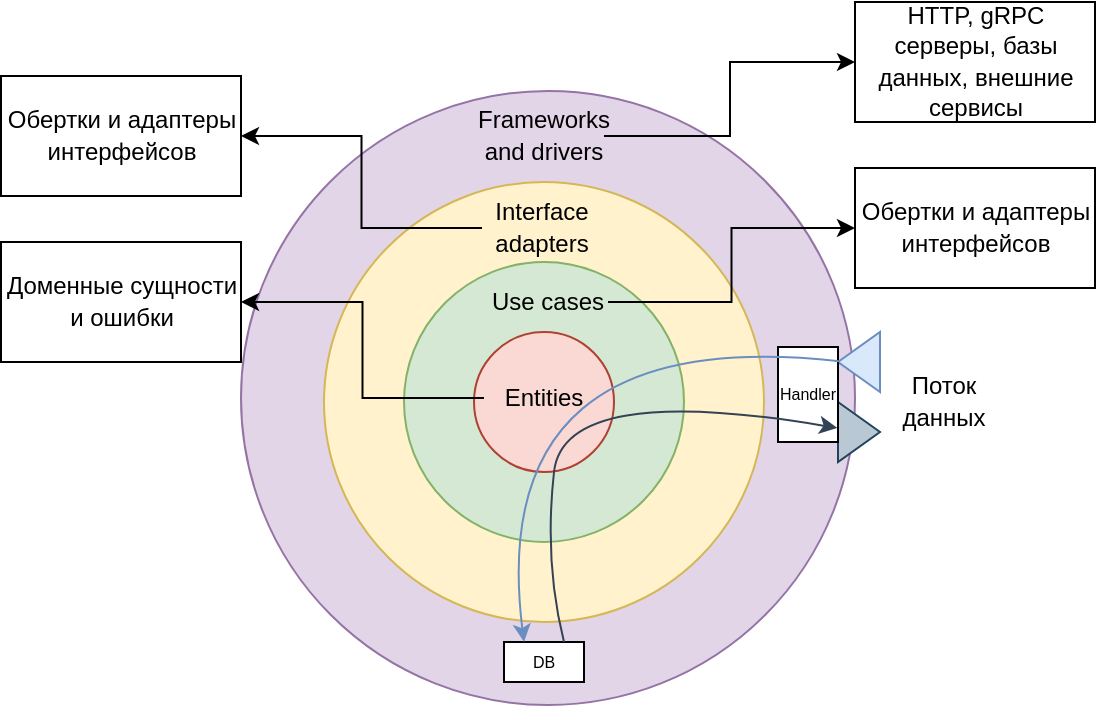 <mxfile version="24.2.5" type="device">
  <diagram name="Страница — 1" id="sN-xA2W8r70xjzGV29DL">
    <mxGraphModel dx="513" dy="331" grid="1" gridSize="10" guides="1" tooltips="1" connect="1" arrows="1" fold="1" page="1" pageScale="1" pageWidth="827" pageHeight="1169" math="0" shadow="0">
      <root>
        <mxCell id="0" />
        <mxCell id="1" parent="0" />
        <mxCell id="0WL1SvpuNCtLogE-Mb61-1" value="" style="ellipse;whiteSpace=wrap;html=1;aspect=fixed;hachureGap=4;fontFamily=Architects Daughter;fontSource=https%3A%2F%2Ffonts.googleapis.com%2Fcss%3Ffamily%3DArchitects%2BDaughter;fillColor=#e1d5e7;strokeColor=#9673a6;" vertex="1" parent="1">
          <mxGeometry x="288.5" y="154.5" width="307" height="307" as="geometry" />
        </mxCell>
        <mxCell id="0WL1SvpuNCtLogE-Mb61-2" value="" style="ellipse;whiteSpace=wrap;html=1;aspect=fixed;hachureGap=4;fontFamily=Architects Daughter;fontSource=https%3A%2F%2Ffonts.googleapis.com%2Fcss%3Ffamily%3DArchitects%2BDaughter;fillColor=#fff2cc;strokeColor=#d6b656;" vertex="1" parent="1">
          <mxGeometry x="330" y="200" width="220" height="220" as="geometry" />
        </mxCell>
        <mxCell id="0WL1SvpuNCtLogE-Mb61-3" value="" style="ellipse;whiteSpace=wrap;html=1;aspect=fixed;hachureGap=4;fontFamily=Architects Daughter;fontSource=https%3A%2F%2Ffonts.googleapis.com%2Fcss%3Ffamily%3DArchitects%2BDaughter;fillColor=#d5e8d4;strokeColor=#82b366;" vertex="1" parent="1">
          <mxGeometry x="370" y="240" width="140" height="140" as="geometry" />
        </mxCell>
        <mxCell id="0WL1SvpuNCtLogE-Mb61-4" value="" style="ellipse;whiteSpace=wrap;html=1;aspect=fixed;hachureGap=4;fontFamily=Architects Daughter;fontSource=https%3A%2F%2Ffonts.googleapis.com%2Fcss%3Ffamily%3DArchitects%2BDaughter;fillColor=#fad9d5;strokeColor=#ae4132;" vertex="1" parent="1">
          <mxGeometry x="405" y="275" width="70" height="70" as="geometry" />
        </mxCell>
        <mxCell id="0WL1SvpuNCtLogE-Mb61-11" style="edgeStyle=orthogonalEdgeStyle;rounded=0;hachureGap=4;orthogonalLoop=1;jettySize=auto;html=1;exitX=1;exitY=0.5;exitDx=0;exitDy=0;entryX=0;entryY=0.5;entryDx=0;entryDy=0;fontFamily=Architects Daughter;fontSource=https%3A%2F%2Ffonts.googleapis.com%2Fcss%3Ffamily%3DArchitects%2BDaughter;" edge="1" parent="1" source="0WL1SvpuNCtLogE-Mb61-5" target="0WL1SvpuNCtLogE-Mb61-9">
          <mxGeometry relative="1" as="geometry">
            <Array as="points">
              <mxPoint x="533" y="177" />
            </Array>
          </mxGeometry>
        </mxCell>
        <mxCell id="0WL1SvpuNCtLogE-Mb61-5" value="&lt;font face=&quot;Helvetica&quot;&gt;Frameworks and drivers&lt;/font&gt;" style="text;html=1;align=center;verticalAlign=middle;whiteSpace=wrap;rounded=0;fontFamily=Architects Daughter;fontSource=https%3A%2F%2Ffonts.googleapis.com%2Fcss%3Ffamily%3DArchitects%2BDaughter;" vertex="1" parent="1">
          <mxGeometry x="410" y="162" width="60" height="30" as="geometry" />
        </mxCell>
        <mxCell id="0WL1SvpuNCtLogE-Mb61-13" style="edgeStyle=orthogonalEdgeStyle;rounded=0;hachureGap=4;orthogonalLoop=1;jettySize=auto;html=1;entryX=1;entryY=0.5;entryDx=0;entryDy=0;fontFamily=Architects Daughter;fontSource=https%3A%2F%2Ffonts.googleapis.com%2Fcss%3Ffamily%3DArchitects%2BDaughter;" edge="1" parent="1" source="0WL1SvpuNCtLogE-Mb61-6" target="0WL1SvpuNCtLogE-Mb61-12">
          <mxGeometry relative="1" as="geometry" />
        </mxCell>
        <mxCell id="0WL1SvpuNCtLogE-Mb61-6" value="&lt;font face=&quot;Helvetica&quot;&gt;Interface adapters&lt;/font&gt;" style="text;html=1;align=center;verticalAlign=middle;whiteSpace=wrap;rounded=0;fontFamily=Architects Daughter;fontSource=https%3A%2F%2Ffonts.googleapis.com%2Fcss%3Ffamily%3DArchitects%2BDaughter;" vertex="1" parent="1">
          <mxGeometry x="409" y="208" width="60" height="30" as="geometry" />
        </mxCell>
        <mxCell id="0WL1SvpuNCtLogE-Mb61-15" style="edgeStyle=orthogonalEdgeStyle;rounded=0;hachureGap=4;orthogonalLoop=1;jettySize=auto;html=1;entryX=0;entryY=0.5;entryDx=0;entryDy=0;fontFamily=Architects Daughter;fontSource=https%3A%2F%2Ffonts.googleapis.com%2Fcss%3Ffamily%3DArchitects%2BDaughter;" edge="1" parent="1" source="0WL1SvpuNCtLogE-Mb61-7" target="0WL1SvpuNCtLogE-Mb61-14">
          <mxGeometry relative="1" as="geometry" />
        </mxCell>
        <mxCell id="0WL1SvpuNCtLogE-Mb61-7" value="&lt;font face=&quot;Helvetica&quot;&gt;Use cases&lt;/font&gt;" style="text;html=1;align=center;verticalAlign=middle;whiteSpace=wrap;rounded=0;fontFamily=Architects Daughter;fontSource=https%3A%2F%2Ffonts.googleapis.com%2Fcss%3Ffamily%3DArchitects%2BDaughter;" vertex="1" parent="1">
          <mxGeometry x="412" y="245" width="60" height="30" as="geometry" />
        </mxCell>
        <mxCell id="0WL1SvpuNCtLogE-Mb61-26" style="edgeStyle=orthogonalEdgeStyle;rounded=0;hachureGap=4;orthogonalLoop=1;jettySize=auto;html=1;exitX=0;exitY=0.5;exitDx=0;exitDy=0;entryX=1;entryY=0.5;entryDx=0;entryDy=0;fontFamily=Architects Daughter;fontSource=https%3A%2F%2Ffonts.googleapis.com%2Fcss%3Ffamily%3DArchitects%2BDaughter;" edge="1" parent="1" source="0WL1SvpuNCtLogE-Mb61-8" target="0WL1SvpuNCtLogE-Mb61-16">
          <mxGeometry relative="1" as="geometry" />
        </mxCell>
        <mxCell id="0WL1SvpuNCtLogE-Mb61-8" value="&lt;font face=&quot;Helvetica&quot;&gt;Entities&lt;/font&gt;" style="text;html=1;align=center;verticalAlign=middle;whiteSpace=wrap;rounded=0;fontFamily=Architects Daughter;fontSource=https%3A%2F%2Ffonts.googleapis.com%2Fcss%3Ffamily%3DArchitects%2BDaughter;" vertex="1" parent="1">
          <mxGeometry x="410" y="293" width="60" height="30" as="geometry" />
        </mxCell>
        <mxCell id="0WL1SvpuNCtLogE-Mb61-9" value="&lt;font face=&quot;Helvetica&quot;&gt;HTTP, gRPC серверы, базы данных, внешние сервисы&lt;/font&gt;" style="rounded=0;whiteSpace=wrap;html=1;hachureGap=4;fontFamily=Architects Daughter;fontSource=https%3A%2F%2Ffonts.googleapis.com%2Fcss%3Ffamily%3DArchitects%2BDaughter;" vertex="1" parent="1">
          <mxGeometry x="595.5" y="110" width="120" height="60" as="geometry" />
        </mxCell>
        <mxCell id="0WL1SvpuNCtLogE-Mb61-12" value="&lt;font face=&quot;Helvetica&quot;&gt;Обертки и адаптеры интерфейсов&lt;/font&gt;" style="rounded=0;whiteSpace=wrap;html=1;hachureGap=4;fontFamily=Architects Daughter;fontSource=https%3A%2F%2Ffonts.googleapis.com%2Fcss%3Ffamily%3DArchitects%2BDaughter;" vertex="1" parent="1">
          <mxGeometry x="168.5" y="147" width="120" height="60" as="geometry" />
        </mxCell>
        <mxCell id="0WL1SvpuNCtLogE-Mb61-14" value="&lt;font face=&quot;Helvetica&quot;&gt;Обертки и адаптеры интерфейсов&lt;/font&gt;" style="rounded=0;whiteSpace=wrap;html=1;hachureGap=4;fontFamily=Architects Daughter;fontSource=https%3A%2F%2Ffonts.googleapis.com%2Fcss%3Ffamily%3DArchitects%2BDaughter;" vertex="1" parent="1">
          <mxGeometry x="595.5" y="193" width="120" height="60" as="geometry" />
        </mxCell>
        <mxCell id="0WL1SvpuNCtLogE-Mb61-16" value="&lt;font face=&quot;Helvetica&quot;&gt;Доменные сущности и ошибки&lt;/font&gt;" style="rounded=0;whiteSpace=wrap;html=1;hachureGap=4;fontFamily=Architects Daughter;fontSource=https%3A%2F%2Ffonts.googleapis.com%2Fcss%3Ffamily%3DArchitects%2BDaughter;" vertex="1" parent="1">
          <mxGeometry x="168.5" y="230" width="120" height="60" as="geometry" />
        </mxCell>
        <mxCell id="0WL1SvpuNCtLogE-Mb61-19" value="" style="triangle;whiteSpace=wrap;html=1;hachureGap=4;fontFamily=Architects Daughter;fontSource=https%3A%2F%2Ffonts.googleapis.com%2Fcss%3Ffamily%3DArchitects%2BDaughter;rotation=-180;fillColor=#dae8fc;strokeColor=#6c8ebf;" vertex="1" parent="1">
          <mxGeometry x="587" y="275" width="21" height="30" as="geometry" />
        </mxCell>
        <mxCell id="0WL1SvpuNCtLogE-Mb61-20" value="" style="triangle;whiteSpace=wrap;html=1;hachureGap=4;fontFamily=Architects Daughter;fontSource=https%3A%2F%2Ffonts.googleapis.com%2Fcss%3Ffamily%3DArchitects%2BDaughter;rotation=0;fillColor=#bac8d3;strokeColor=#23445d;" vertex="1" parent="1">
          <mxGeometry x="587" y="310" width="21" height="30" as="geometry" />
        </mxCell>
        <mxCell id="0WL1SvpuNCtLogE-Mb61-30" value="&lt;font style=&quot;font-size: 8px;&quot; face=&quot;Helvetica&quot;&gt;DB&lt;/font&gt;" style="rounded=0;whiteSpace=wrap;html=1;hachureGap=4;fontFamily=Architects Daughter;fontSource=https%3A%2F%2Ffonts.googleapis.com%2Fcss%3Ffamily%3DArchitects%2BDaughter;" vertex="1" parent="1">
          <mxGeometry x="420" y="430" width="40" height="20" as="geometry" />
        </mxCell>
        <mxCell id="0WL1SvpuNCtLogE-Mb61-31" value="&lt;font style=&quot;font-size: 8px;&quot; face=&quot;Helvetica&quot;&gt;Handler&lt;/font&gt;" style="rounded=0;whiteSpace=wrap;html=1;hachureGap=4;fontFamily=Architects Daughter;fontSource=https%3A%2F%2Ffonts.googleapis.com%2Fcss%3Ffamily%3DArchitects%2BDaughter;" vertex="1" parent="1">
          <mxGeometry x="557" y="282.5" width="30" height="47.5" as="geometry" />
        </mxCell>
        <mxCell id="0WL1SvpuNCtLogE-Mb61-34" value="" style="curved=1;endArrow=classic;html=1;rounded=0;hachureGap=4;fontFamily=Architects Daughter;fontSource=https%3A%2F%2Ffonts.googleapis.com%2Fcss%3Ffamily%3DArchitects%2BDaughter;entryX=0.25;entryY=0;entryDx=0;entryDy=0;exitX=1.024;exitY=0.149;exitDx=0;exitDy=0;fillColor=#dae8fc;strokeColor=#6c8ebf;exitPerimeter=0;" edge="1" parent="1" source="0WL1SvpuNCtLogE-Mb61-31" target="0WL1SvpuNCtLogE-Mb61-30">
          <mxGeometry width="50" height="50" relative="1" as="geometry">
            <mxPoint x="490" y="360" as="sourcePoint" />
            <mxPoint x="540" y="310" as="targetPoint" />
            <Array as="points">
              <mxPoint x="410" y="270" />
            </Array>
          </mxGeometry>
        </mxCell>
        <mxCell id="0WL1SvpuNCtLogE-Mb61-35" value="" style="curved=1;endArrow=classic;html=1;rounded=0;hachureGap=4;fontFamily=Architects Daughter;fontSource=https%3A%2F%2Ffonts.googleapis.com%2Fcss%3Ffamily%3DArchitects%2BDaughter;exitX=0.75;exitY=0;exitDx=0;exitDy=0;entryX=0.99;entryY=0.853;entryDx=0;entryDy=0;entryPerimeter=0;fillColor=#647687;strokeColor=#314354;" edge="1" parent="1" source="0WL1SvpuNCtLogE-Mb61-30" target="0WL1SvpuNCtLogE-Mb61-31">
          <mxGeometry width="50" height="50" relative="1" as="geometry">
            <mxPoint x="450" y="420" as="sourcePoint" />
            <mxPoint x="557" y="318" as="targetPoint" />
            <Array as="points">
              <mxPoint x="440" y="390" />
              <mxPoint x="450" y="300" />
            </Array>
          </mxGeometry>
        </mxCell>
        <mxCell id="0WL1SvpuNCtLogE-Mb61-37" value="&lt;font face=&quot;Helvetica&quot;&gt;Поток данных&lt;/font&gt;" style="text;html=1;align=center;verticalAlign=middle;whiteSpace=wrap;rounded=0;fontFamily=Architects Daughter;fontSource=https%3A%2F%2Ffonts.googleapis.com%2Fcss%3Ffamily%3DArchitects%2BDaughter;" vertex="1" parent="1">
          <mxGeometry x="610" y="295" width="60" height="30" as="geometry" />
        </mxCell>
      </root>
    </mxGraphModel>
  </diagram>
</mxfile>
